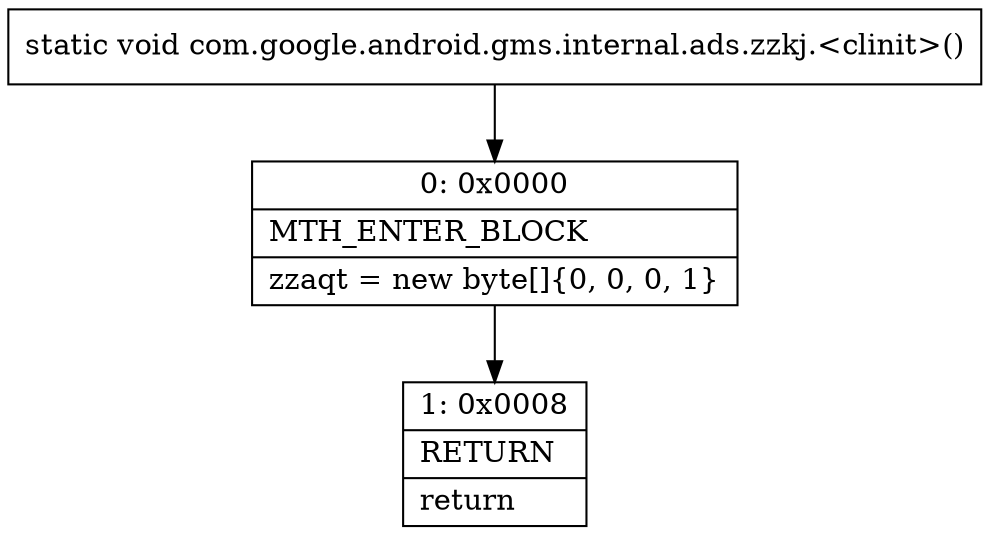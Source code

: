 digraph "CFG forcom.google.android.gms.internal.ads.zzkj.\<clinit\>()V" {
Node_0 [shape=record,label="{0\:\ 0x0000|MTH_ENTER_BLOCK\l|zzaqt = new byte[]\{0, 0, 0, 1\}\l}"];
Node_1 [shape=record,label="{1\:\ 0x0008|RETURN\l|return\l}"];
MethodNode[shape=record,label="{static void com.google.android.gms.internal.ads.zzkj.\<clinit\>() }"];
MethodNode -> Node_0;
Node_0 -> Node_1;
}

